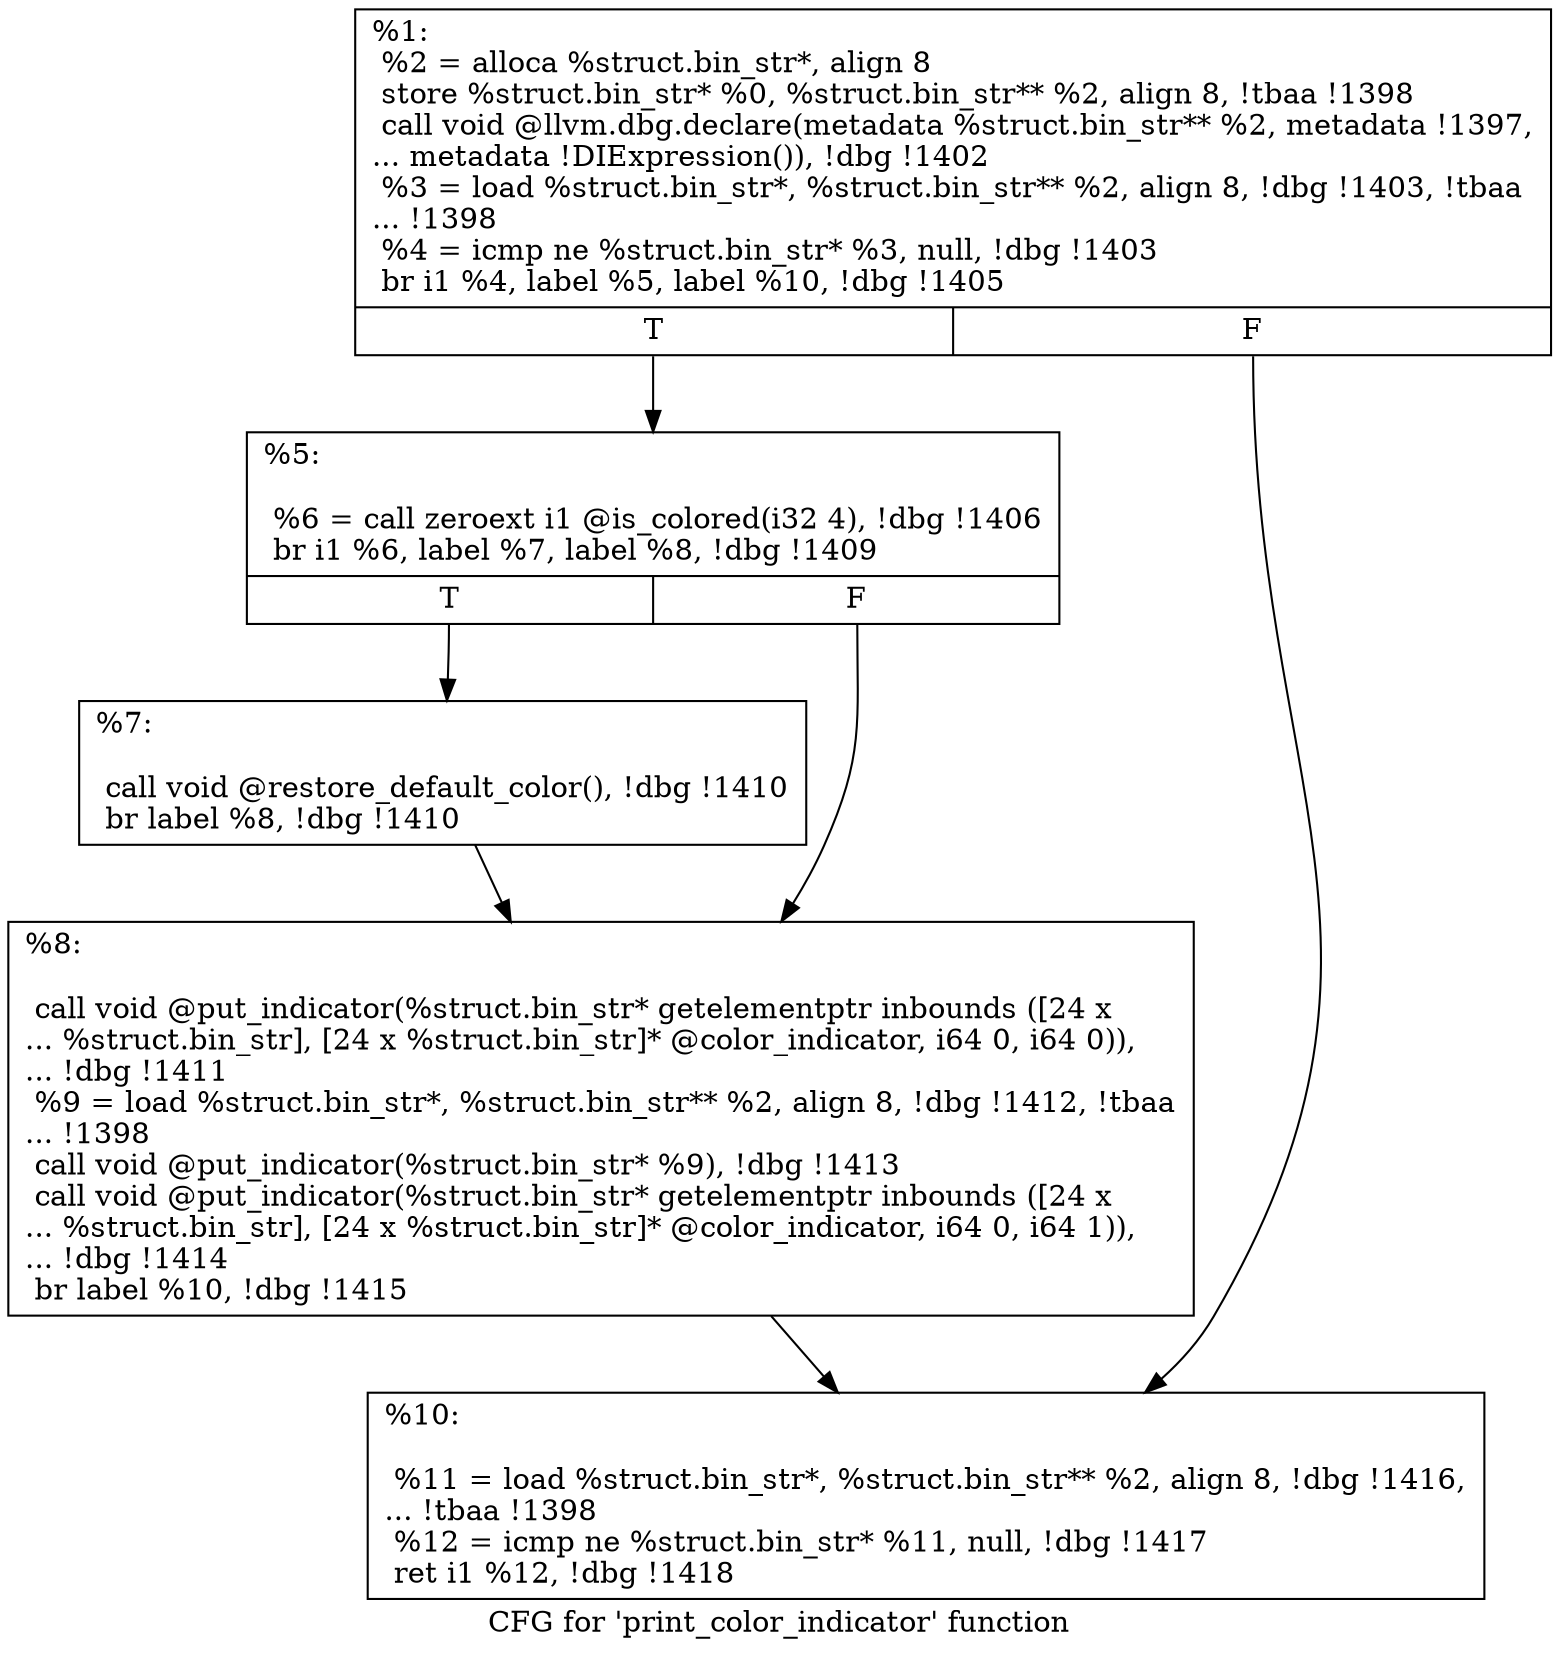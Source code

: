 digraph "CFG for 'print_color_indicator' function" {
	label="CFG for 'print_color_indicator' function";

	Node0x22d4620 [shape=record,label="{%1:\l  %2 = alloca %struct.bin_str*, align 8\l  store %struct.bin_str* %0, %struct.bin_str** %2, align 8, !tbaa !1398\l  call void @llvm.dbg.declare(metadata %struct.bin_str** %2, metadata !1397,\l... metadata !DIExpression()), !dbg !1402\l  %3 = load %struct.bin_str*, %struct.bin_str** %2, align 8, !dbg !1403, !tbaa\l... !1398\l  %4 = icmp ne %struct.bin_str* %3, null, !dbg !1403\l  br i1 %4, label %5, label %10, !dbg !1405\l|{<s0>T|<s1>F}}"];
	Node0x22d4620:s0 -> Node0x22c8c00;
	Node0x22d4620:s1 -> Node0x22c8cf0;
	Node0x22c8c00 [shape=record,label="{%5:\l\l  %6 = call zeroext i1 @is_colored(i32 4), !dbg !1406\l  br i1 %6, label %7, label %8, !dbg !1409\l|{<s0>T|<s1>F}}"];
	Node0x22c8c00:s0 -> Node0x22c8c50;
	Node0x22c8c00:s1 -> Node0x22c8ca0;
	Node0x22c8c50 [shape=record,label="{%7:\l\l  call void @restore_default_color(), !dbg !1410\l  br label %8, !dbg !1410\l}"];
	Node0x22c8c50 -> Node0x22c8ca0;
	Node0x22c8ca0 [shape=record,label="{%8:\l\l  call void @put_indicator(%struct.bin_str* getelementptr inbounds ([24 x\l... %struct.bin_str], [24 x %struct.bin_str]* @color_indicator, i64 0, i64 0)),\l... !dbg !1411\l  %9 = load %struct.bin_str*, %struct.bin_str** %2, align 8, !dbg !1412, !tbaa\l... !1398\l  call void @put_indicator(%struct.bin_str* %9), !dbg !1413\l  call void @put_indicator(%struct.bin_str* getelementptr inbounds ([24 x\l... %struct.bin_str], [24 x %struct.bin_str]* @color_indicator, i64 0, i64 1)),\l... !dbg !1414\l  br label %10, !dbg !1415\l}"];
	Node0x22c8ca0 -> Node0x22c8cf0;
	Node0x22c8cf0 [shape=record,label="{%10:\l\l  %11 = load %struct.bin_str*, %struct.bin_str** %2, align 8, !dbg !1416,\l... !tbaa !1398\l  %12 = icmp ne %struct.bin_str* %11, null, !dbg !1417\l  ret i1 %12, !dbg !1418\l}"];
}
